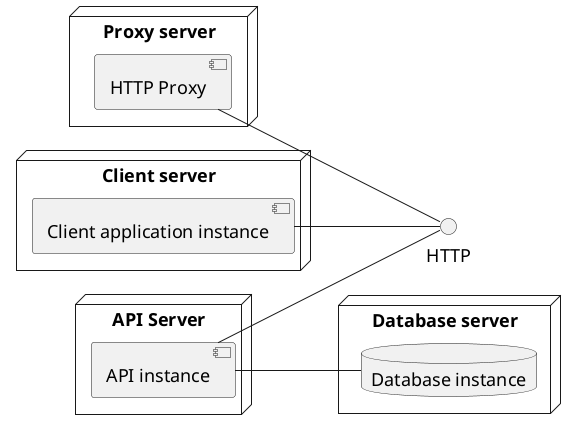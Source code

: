 @startuml APTracker Component
left to right direction
skinparam DefaultFontSize 18

interface "HTTP" as HTTP

node "Proxy server" {
    component "HTTP Proxy" as Proxy
    [Proxy] -- [HTTP]
}

node "Database server" {
    database "Database instance" as DB
}

node "Client server" {
    component "Client application instance" as Client

    [Client] -- [HTTP]
}

node "API Server" {
    component "API instance" as API

    [API] -- [HTTP]
    [API] -- [DB]
}

@enduml